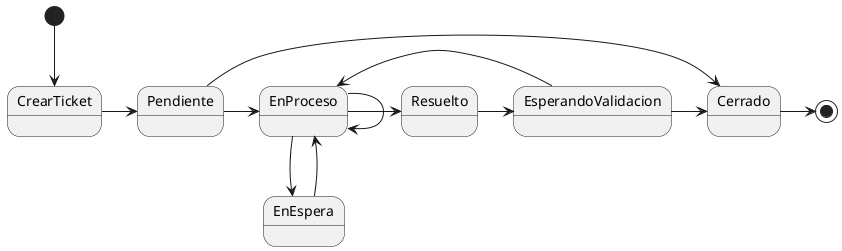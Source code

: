 @startuml

[*] -->  CrearTicket

CrearTicket -r-> Pendiente

Pendiente -r-> Cerrado
Pendiente -r-> EnProceso

EnProceso -r-> Resuelto
EnProceso -r-> EnProceso
EnProceso --> EnEspera

EnEspera --> EnProceso

Resuelto -r-> EsperandoValidacion

EsperandoValidacion -r-> Cerrado
EsperandoValidacion -r-> EnProceso

Cerrado -r-> [*]

@enduml